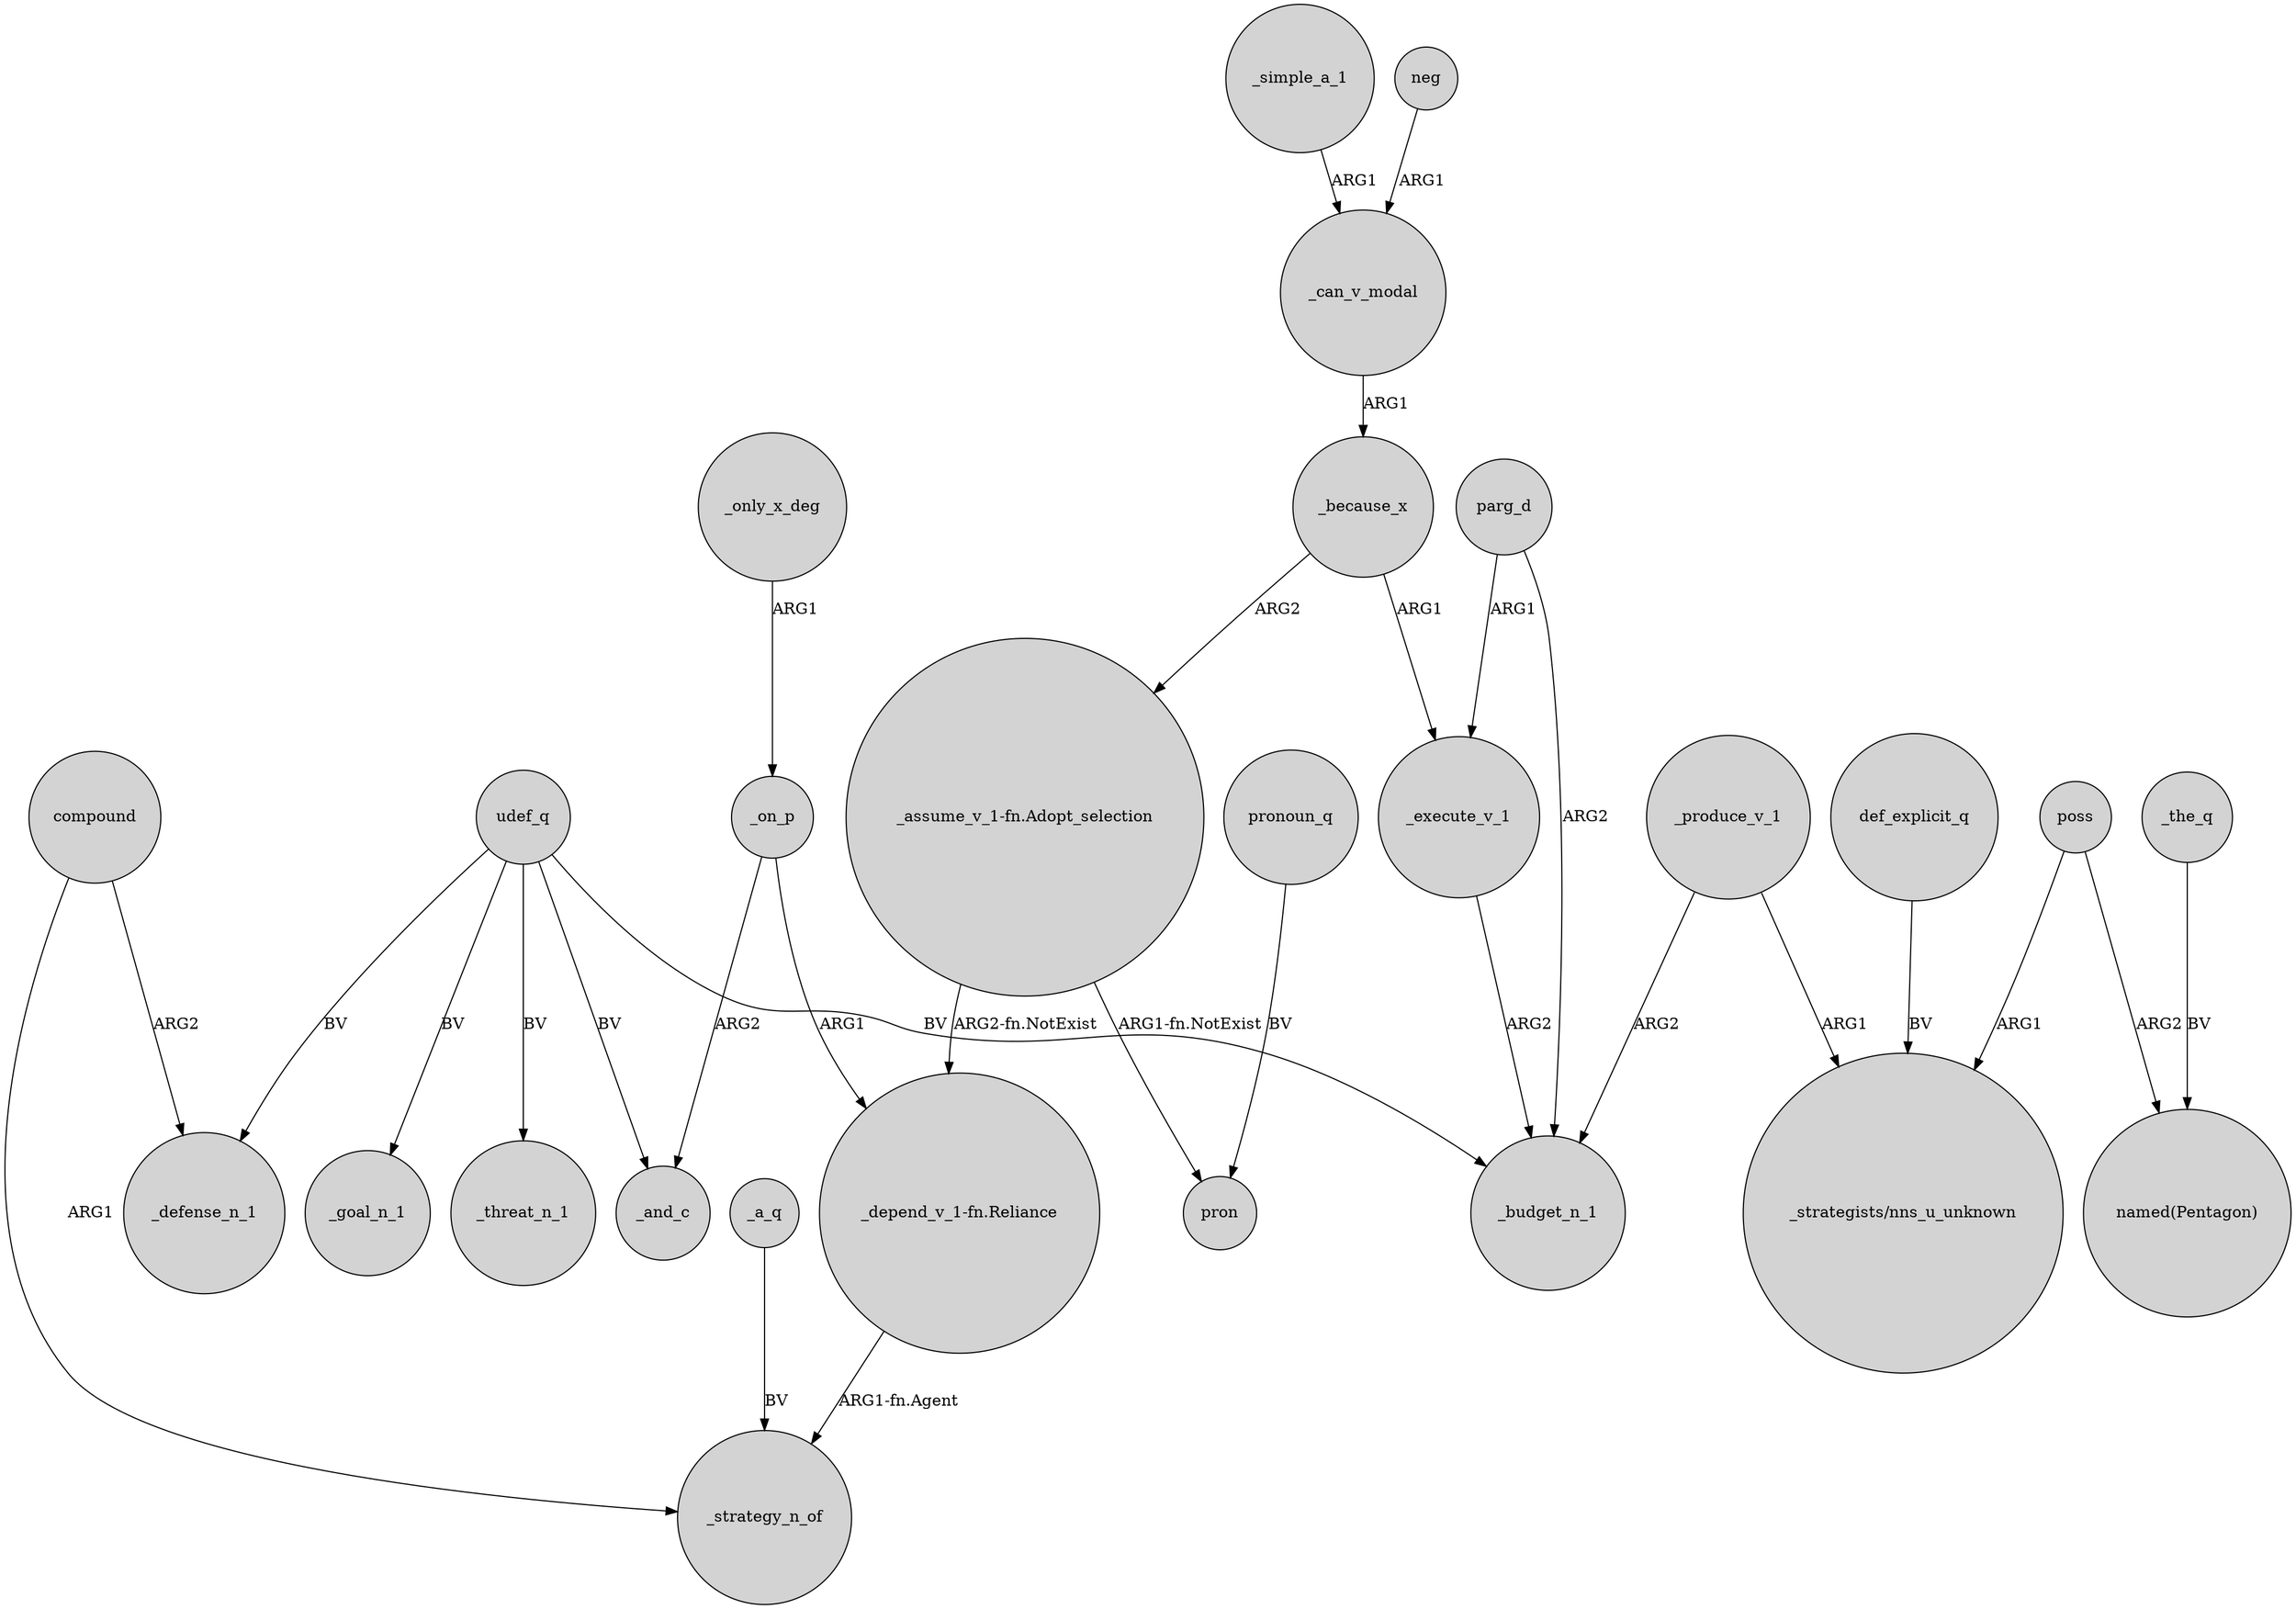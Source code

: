 digraph {
	node [shape=circle style=filled]
	_produce_v_1 -> _budget_n_1 [label=ARG2]
	poss -> "_strategists/nns_u_unknown" [label=ARG1]
	udef_q -> _threat_n_1 [label=BV]
	_simple_a_1 -> _can_v_modal [label=ARG1]
	parg_d -> _execute_v_1 [label=ARG1]
	"_assume_v_1-fn.Adopt_selection" -> "_depend_v_1-fn.Reliance" [label="ARG2-fn.NotExist"]
	_produce_v_1 -> "_strategists/nns_u_unknown" [label=ARG1]
	_because_x -> "_assume_v_1-fn.Adopt_selection" [label=ARG2]
	compound -> _strategy_n_of [label=ARG1]
	"_assume_v_1-fn.Adopt_selection" -> pron [label="ARG1-fn.NotExist"]
	compound -> _defense_n_1 [label=ARG2]
	_because_x -> _execute_v_1 [label=ARG1]
	udef_q -> _goal_n_1 [label=BV]
	pronoun_q -> pron [label=BV]
	"_depend_v_1-fn.Reliance" -> _strategy_n_of [label="ARG1-fn.Agent"]
	udef_q -> _defense_n_1 [label=BV]
	parg_d -> _budget_n_1 [label=ARG2]
	poss -> "named(Pentagon)" [label=ARG2]
	_execute_v_1 -> _budget_n_1 [label=ARG2]
	udef_q -> _budget_n_1 [label=BV]
	_on_p -> _and_c [label=ARG2]
	_on_p -> "_depend_v_1-fn.Reliance" [label=ARG1]
	_the_q -> "named(Pentagon)" [label=BV]
	def_explicit_q -> "_strategists/nns_u_unknown" [label=BV]
	_only_x_deg -> _on_p [label=ARG1]
	udef_q -> _and_c [label=BV]
	_can_v_modal -> _because_x [label=ARG1]
	neg -> _can_v_modal [label=ARG1]
	_a_q -> _strategy_n_of [label=BV]
}
